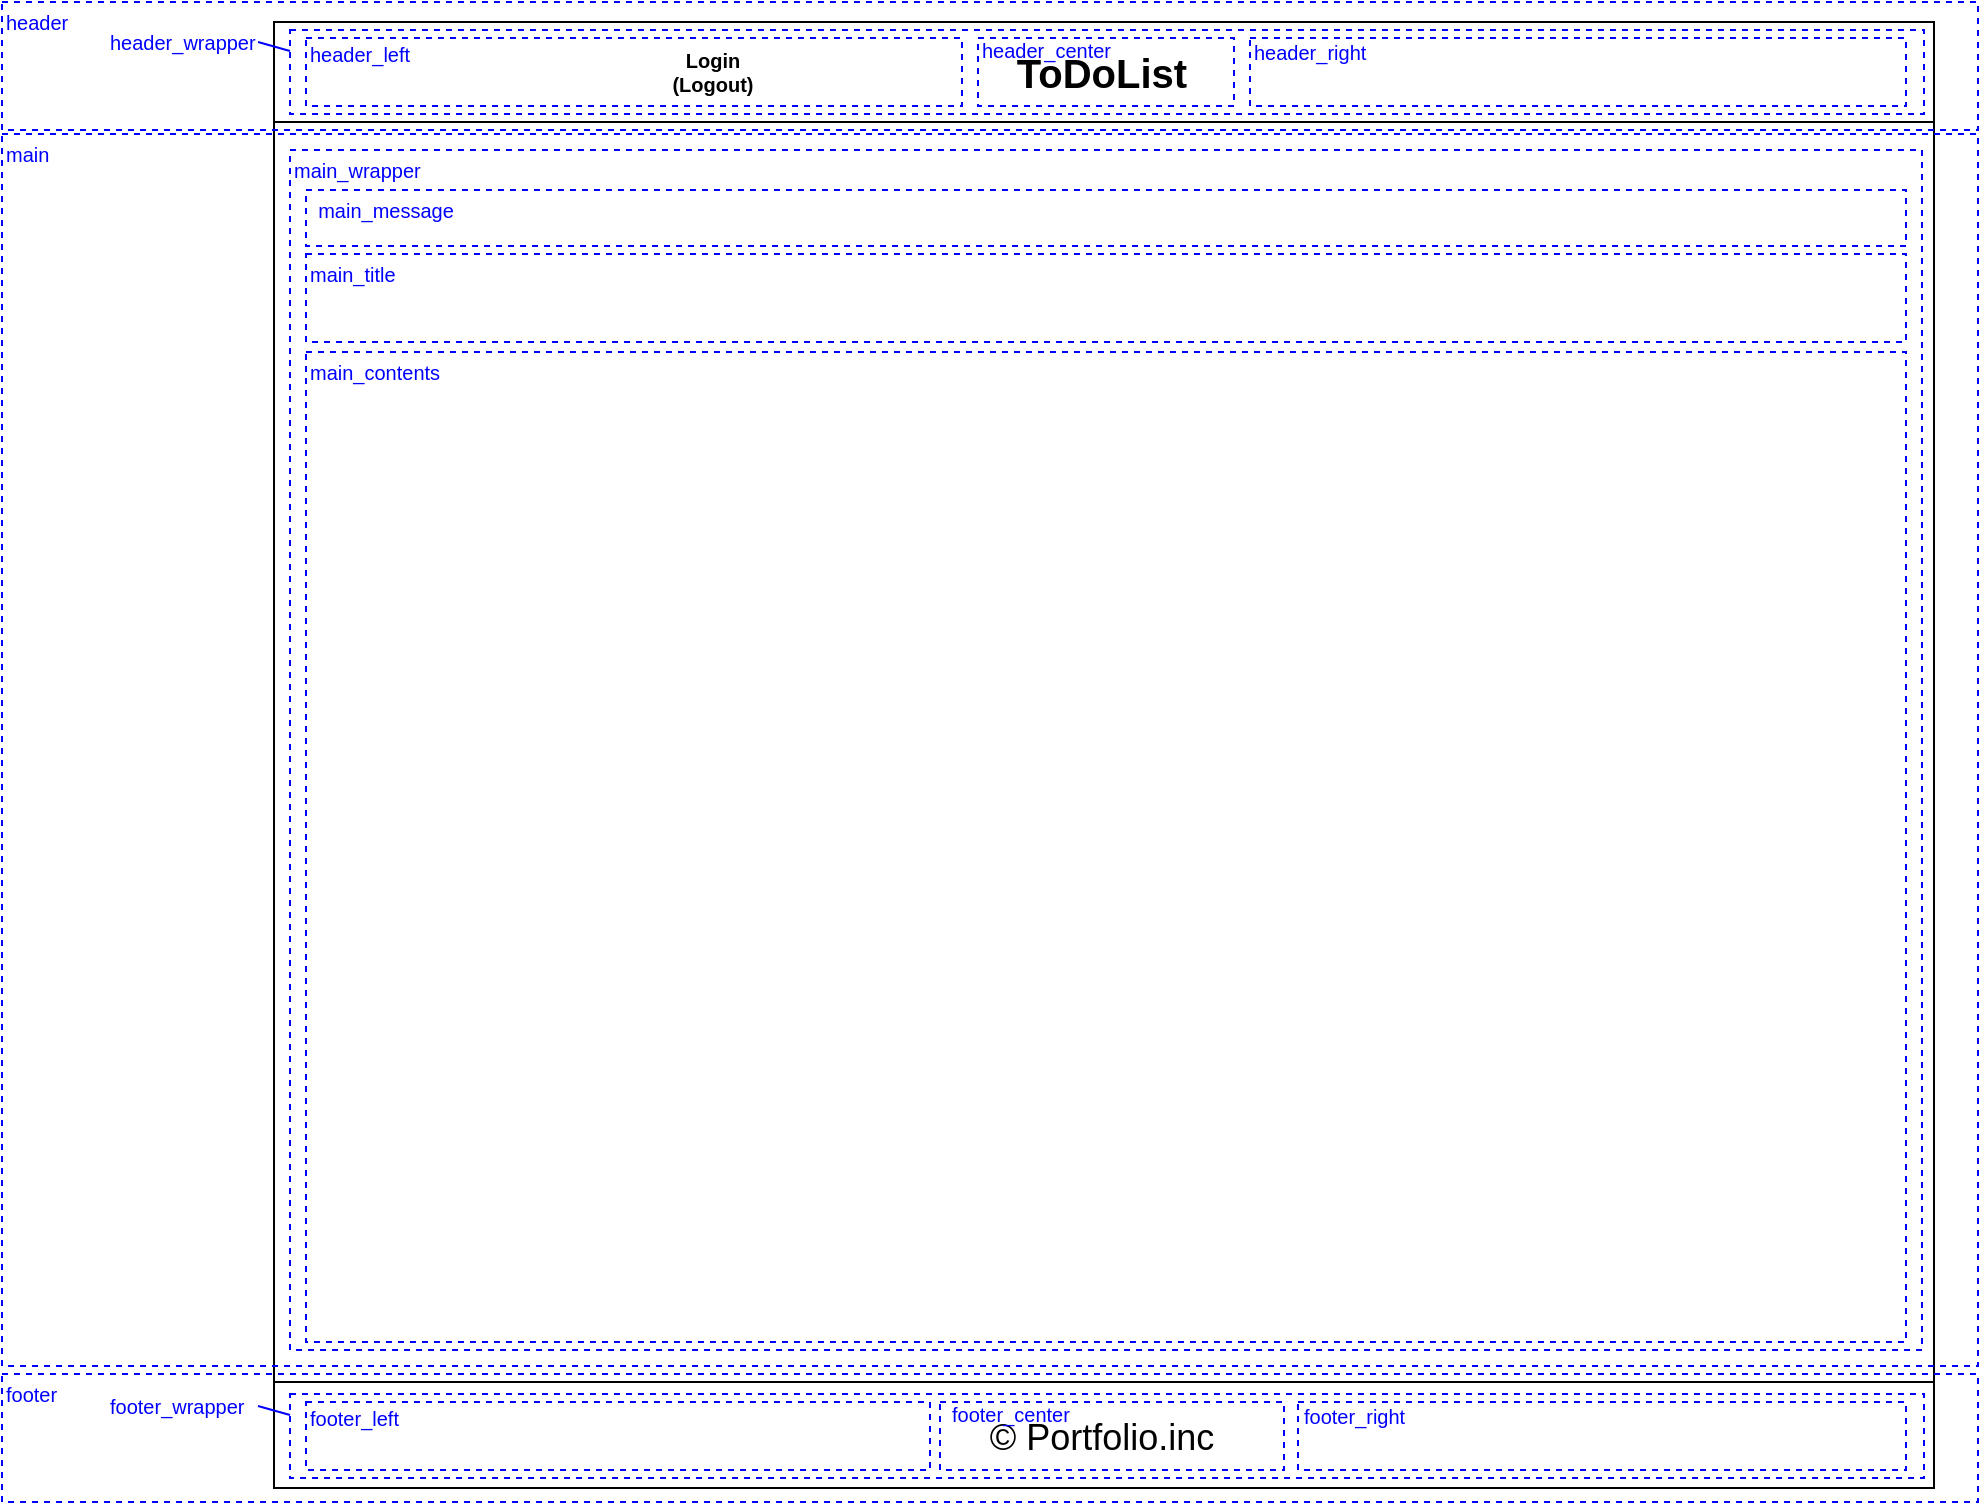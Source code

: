 <mxfile version="13.9.9" type="device"><diagram id="lAW5gfvQpGq91mGYDGwt" name="ページ1"><mxGraphModel dx="1537" dy="1614" grid="1" gridSize="4" guides="1" tooltips="1" connect="1" arrows="1" fold="1" page="1" pageScale="1" pageWidth="827" pageHeight="1169" math="0" shadow="0"><root><mxCell id="0"/><mxCell id="1" parent="0"/><mxCell id="tP_qFb6u1pj_dAxfEfU8-1" value="" style="rounded=0;whiteSpace=wrap;html=1;" parent="1" vertex="1"><mxGeometry width="830" height="730" as="geometry"/></mxCell><mxCell id="tP_qFb6u1pj_dAxfEfU8-2" value="" style="rounded=0;whiteSpace=wrap;html=1;" parent="1" vertex="1"><mxGeometry width="830" height="50" as="geometry"/></mxCell><mxCell id="tP_qFb6u1pj_dAxfEfU8-3" value="&lt;b&gt;&lt;font style=&quot;font-size: 20px&quot;&gt;ToDoList&lt;/font&gt;&lt;/b&gt;" style="text;html=1;strokeColor=none;fillColor=none;align=center;verticalAlign=middle;whiteSpace=wrap;rounded=0;strokeWidth=4;" parent="1" vertex="1"><mxGeometry x="334" y="10" width="160" height="30" as="geometry"/></mxCell><mxCell id="tP_qFb6u1pj_dAxfEfU8-4" value="&lt;span style=&quot;font-size: 10px;&quot;&gt;&lt;b style=&quot;font-size: 10px;&quot;&gt;Login&lt;br style=&quot;font-size: 10px;&quot;&gt;(Logout)&lt;br style=&quot;font-size: 10px;&quot;&gt;&lt;/b&gt;&lt;/span&gt;" style="text;html=1;strokeColor=none;fillColor=none;align=center;verticalAlign=middle;whiteSpace=wrap;rounded=0;strokeWidth=4;fontSize=10;" parent="1" vertex="1"><mxGeometry x="176" y="10" width="87" height="30" as="geometry"/></mxCell><mxCell id="tP_qFb6u1pj_dAxfEfU8-8" value="" style="rounded=0;whiteSpace=wrap;html=1;" parent="1" vertex="1"><mxGeometry y="680" width="830" height="53" as="geometry"/></mxCell><mxCell id="tP_qFb6u1pj_dAxfEfU8-9" value="&lt;font style=&quot;font-size: 18px&quot;&gt;© Portfolio.inc&lt;/font&gt;" style="text;html=1;strokeColor=none;fillColor=none;align=center;verticalAlign=middle;whiteSpace=wrap;rounded=0;fontSize=20;" parent="1" vertex="1"><mxGeometry x="298" y="696.5" width="232" height="20" as="geometry"/></mxCell><mxCell id="kghl92xcIvXxMICxUkg9-1" value="" style="rounded=0;whiteSpace=wrap;html=1;fillColor=none;dashed=1;strokeColor=#0000FF;" parent="1" vertex="1"><mxGeometry x="-136" y="-10" width="988" height="64" as="geometry"/></mxCell><mxCell id="kghl92xcIvXxMICxUkg9-2" value="" style="rounded=0;whiteSpace=wrap;html=1;fillColor=none;dashed=1;strokeColor=#0000FF;" parent="1" vertex="1"><mxGeometry x="-136" y="56" width="988" height="616" as="geometry"/></mxCell><mxCell id="kghl92xcIvXxMICxUkg9-3" value="" style="rounded=0;whiteSpace=wrap;html=1;fillColor=none;dashed=1;strokeColor=#0000FF;" parent="1" vertex="1"><mxGeometry x="-136" y="676" width="988" height="64" as="geometry"/></mxCell><mxCell id="kghl92xcIvXxMICxUkg9-4" value="header" style="text;html=1;strokeColor=none;fillColor=none;align=left;verticalAlign=middle;whiteSpace=wrap;rounded=0;dashed=1;fontColor=#0000FF;fontSize=10;" parent="1" vertex="1"><mxGeometry x="-136" y="-10" width="40" height="20" as="geometry"/></mxCell><mxCell id="kghl92xcIvXxMICxUkg9-5" value="main" style="text;html=1;strokeColor=none;fillColor=none;align=left;verticalAlign=middle;whiteSpace=wrap;rounded=0;dashed=1;fontColor=#0000FF;fontSize=10;" parent="1" vertex="1"><mxGeometry x="-136" y="56" width="40" height="20" as="geometry"/></mxCell><mxCell id="kghl92xcIvXxMICxUkg9-6" value="footer" style="text;html=1;strokeColor=none;fillColor=none;align=left;verticalAlign=middle;whiteSpace=wrap;rounded=0;dashed=1;fontColor=#0000FF;fontSize=10;" parent="1" vertex="1"><mxGeometry x="-136" y="676" width="40" height="20" as="geometry"/></mxCell><mxCell id="kghl92xcIvXxMICxUkg9-7" value="" style="rounded=0;whiteSpace=wrap;html=1;dashed=1;fillColor=none;strokeColor=#0000FF;" parent="1" vertex="1"><mxGeometry x="8" y="64" width="816" height="600" as="geometry"/></mxCell><mxCell id="kghl92xcIvXxMICxUkg9-8" value="main_wrapper" style="text;html=1;strokeColor=none;fillColor=none;align=left;verticalAlign=middle;whiteSpace=wrap;rounded=0;dashed=1;fontColor=#0000FF;fontSize=10;" parent="1" vertex="1"><mxGeometry x="8" y="64" width="80" height="20" as="geometry"/></mxCell><mxCell id="kghl92xcIvXxMICxUkg9-9" value="" style="rounded=0;whiteSpace=wrap;html=1;dashed=1;fillColor=none;strokeColor=#0000FF;" parent="1" vertex="1"><mxGeometry x="16" y="84" width="800" height="28" as="geometry"/></mxCell><mxCell id="kghl92xcIvXxMICxUkg9-10" value="" style="rounded=0;whiteSpace=wrap;html=1;dashed=1;fillColor=none;strokeColor=#0000FF;" parent="1" vertex="1"><mxGeometry x="16" y="116" width="800" height="44" as="geometry"/></mxCell><mxCell id="kghl92xcIvXxMICxUkg9-11" value="main_message" style="text;html=1;strokeColor=none;fillColor=none;align=center;verticalAlign=middle;whiteSpace=wrap;rounded=0;dashed=1;fontColor=#0000FF;fontSize=10;" parent="1" vertex="1"><mxGeometry x="16" y="84" width="80" height="20" as="geometry"/></mxCell><mxCell id="kghl92xcIvXxMICxUkg9-12" value="main_title" style="text;html=1;strokeColor=none;fillColor=none;align=left;verticalAlign=middle;whiteSpace=wrap;rounded=0;dashed=1;fontColor=#0000FF;fontSize=10;" parent="1" vertex="1"><mxGeometry x="16" y="116" width="80" height="20" as="geometry"/></mxCell><mxCell id="kghl92xcIvXxMICxUkg9-13" value="" style="rounded=0;whiteSpace=wrap;html=1;dashed=1;fillColor=none;strokeColor=#0000FF;" parent="1" vertex="1"><mxGeometry x="16" y="165" width="800" height="495" as="geometry"/></mxCell><mxCell id="kghl92xcIvXxMICxUkg9-14" value="main_contents" style="text;html=1;strokeColor=none;fillColor=none;align=left;verticalAlign=middle;whiteSpace=wrap;rounded=0;dashed=1;fontColor=#0000FF;fontSize=10;" parent="1" vertex="1"><mxGeometry x="16" y="165" width="80" height="20" as="geometry"/></mxCell><mxCell id="kghl92xcIvXxMICxUkg9-15" value="" style="rounded=0;whiteSpace=wrap;html=1;dashed=1;fillColor=none;align=left;strokeColor=#0000FF;" parent="1" vertex="1"><mxGeometry x="16" y="8" width="328" height="34" as="geometry"/></mxCell><mxCell id="kghl92xcIvXxMICxUkg9-16" value="" style="rounded=0;whiteSpace=wrap;html=1;dashed=1;fillColor=none;align=left;strokeColor=#0000FF;" parent="1" vertex="1"><mxGeometry x="352" y="8" width="128" height="34" as="geometry"/></mxCell><mxCell id="kghl92xcIvXxMICxUkg9-17" value="" style="rounded=0;whiteSpace=wrap;html=1;dashed=1;fillColor=none;align=left;strokeColor=#0000FF;" parent="1" vertex="1"><mxGeometry x="488" y="8" width="328" height="34" as="geometry"/></mxCell><mxCell id="kghl92xcIvXxMICxUkg9-18" value="header_left" style="text;html=1;strokeColor=none;fillColor=none;align=left;verticalAlign=middle;whiteSpace=wrap;rounded=0;dashed=1;fontColor=#0000FF;fontSize=10;" parent="1" vertex="1"><mxGeometry x="16" y="6" width="64" height="20" as="geometry"/></mxCell><mxCell id="kghl92xcIvXxMICxUkg9-19" value="header_center" style="text;html=1;strokeColor=none;fillColor=none;align=left;verticalAlign=middle;whiteSpace=wrap;rounded=0;dashed=1;fontColor=#0000FF;fontSize=10;" parent="1" vertex="1"><mxGeometry x="352" y="4" width="80" height="20" as="geometry"/></mxCell><mxCell id="kghl92xcIvXxMICxUkg9-20" value="header_right" style="text;html=1;strokeColor=none;fillColor=none;align=left;verticalAlign=middle;whiteSpace=wrap;rounded=0;dashed=1;fontColor=#0000FF;fontSize=10;" parent="1" vertex="1"><mxGeometry x="488" y="5" width="80" height="20" as="geometry"/></mxCell><mxCell id="kghl92xcIvXxMICxUkg9-22" value="" style="rounded=0;whiteSpace=wrap;html=1;dashed=1;fillColor=none;align=left;strokeColor=#0000FF;" parent="1" vertex="1"><mxGeometry x="8" y="4" width="817" height="42" as="geometry"/></mxCell><mxCell id="kghl92xcIvXxMICxUkg9-23" style="edgeStyle=orthogonalEdgeStyle;rounded=0;orthogonalLoop=1;jettySize=auto;html=1;exitX=0.5;exitY=1;exitDx=0;exitDy=0;fontColor=#0000FF;fontSize=10;" parent="1" source="kghl92xcIvXxMICxUkg9-18" target="kghl92xcIvXxMICxUkg9-18" edge="1"><mxGeometry relative="1" as="geometry"/></mxCell><mxCell id="kghl92xcIvXxMICxUkg9-34" value="header_wrapper" style="text;html=1;strokeColor=none;fillColor=none;align=left;verticalAlign=middle;whiteSpace=wrap;rounded=0;dashed=1;fontColor=#0000FF;fontSize=10;" parent="1" vertex="1"><mxGeometry x="-84" width="80" height="20" as="geometry"/></mxCell><mxCell id="kghl92xcIvXxMICxUkg9-35" style="edgeStyle=orthogonalEdgeStyle;rounded=0;orthogonalLoop=1;jettySize=auto;html=1;exitX=0.5;exitY=1;exitDx=0;exitDy=0;fontColor=#0000FF;fontSize=10;" parent="1" source="kghl92xcIvXxMICxUkg9-34" target="kghl92xcIvXxMICxUkg9-34" edge="1"><mxGeometry relative="1" as="geometry"/></mxCell><mxCell id="kghl92xcIvXxMICxUkg9-36" value="" style="endArrow=none;html=1;fontSize=10;fontColor=#0000FF;entryX=0;entryY=0.25;entryDx=0;entryDy=0;strokeColor=#0000FF;" parent="1" target="kghl92xcIvXxMICxUkg9-22" edge="1"><mxGeometry width="50" height="50" relative="1" as="geometry"><mxPoint x="-8" y="10" as="sourcePoint"/><mxPoint x="42" y="-40" as="targetPoint"/></mxGeometry></mxCell><mxCell id="kghl92xcIvXxMICxUkg9-41" value="" style="rounded=0;whiteSpace=wrap;html=1;dashed=1;fillColor=none;align=left;strokeColor=#0000FF;" parent="1" vertex="1"><mxGeometry x="16" y="690" width="312" height="34" as="geometry"/></mxCell><mxCell id="kghl92xcIvXxMICxUkg9-42" value="" style="rounded=0;whiteSpace=wrap;html=1;dashed=1;fillColor=none;align=left;strokeColor=#0000FF;" parent="1" vertex="1"><mxGeometry x="333" y="690" width="172" height="34" as="geometry"/></mxCell><mxCell id="kghl92xcIvXxMICxUkg9-43" value="" style="rounded=0;whiteSpace=wrap;html=1;dashed=1;fillColor=none;align=left;strokeColor=#0000FF;" parent="1" vertex="1"><mxGeometry x="512" y="690" width="304" height="34" as="geometry"/></mxCell><mxCell id="kghl92xcIvXxMICxUkg9-44" value="footer_left" style="text;html=1;strokeColor=none;fillColor=none;align=left;verticalAlign=middle;whiteSpace=wrap;rounded=0;dashed=1;fontColor=#0000FF;fontSize=10;" parent="1" vertex="1"><mxGeometry x="16" y="688" width="64" height="20" as="geometry"/></mxCell><mxCell id="kghl92xcIvXxMICxUkg9-45" value="footer_center" style="text;html=1;strokeColor=none;fillColor=none;align=left;verticalAlign=middle;whiteSpace=wrap;rounded=0;dashed=1;fontColor=#0000FF;fontSize=10;" parent="1" vertex="1"><mxGeometry x="337" y="686" width="72" height="20" as="geometry"/></mxCell><mxCell id="kghl92xcIvXxMICxUkg9-46" value="footer_right" style="text;html=1;strokeColor=none;fillColor=none;align=left;verticalAlign=middle;whiteSpace=wrap;rounded=0;dashed=1;fontColor=#0000FF;fontSize=10;" parent="1" vertex="1"><mxGeometry x="513" y="687" width="80" height="20" as="geometry"/></mxCell><mxCell id="kghl92xcIvXxMICxUkg9-47" value="" style="rounded=0;whiteSpace=wrap;html=1;dashed=1;fillColor=none;align=left;strokeColor=#0000FF;" parent="1" vertex="1"><mxGeometry x="8" y="686" width="817" height="42" as="geometry"/></mxCell><mxCell id="kghl92xcIvXxMICxUkg9-48" style="edgeStyle=orthogonalEdgeStyle;rounded=0;orthogonalLoop=1;jettySize=auto;html=1;exitX=0.5;exitY=1;exitDx=0;exitDy=0;fontColor=#0000FF;fontSize=10;" parent="1" source="kghl92xcIvXxMICxUkg9-44" target="kghl92xcIvXxMICxUkg9-44" edge="1"><mxGeometry relative="1" as="geometry"/></mxCell><mxCell id="kghl92xcIvXxMICxUkg9-49" value="footer_wrapper" style="text;html=1;strokeColor=none;fillColor=none;align=left;verticalAlign=middle;whiteSpace=wrap;rounded=0;dashed=1;fontColor=#0000FF;fontSize=10;" parent="1" vertex="1"><mxGeometry x="-84" y="682" width="80" height="20" as="geometry"/></mxCell><mxCell id="kghl92xcIvXxMICxUkg9-50" style="edgeStyle=orthogonalEdgeStyle;rounded=0;orthogonalLoop=1;jettySize=auto;html=1;exitX=0.5;exitY=1;exitDx=0;exitDy=0;fontColor=#0000FF;fontSize=10;" parent="1" source="kghl92xcIvXxMICxUkg9-49" target="kghl92xcIvXxMICxUkg9-49" edge="1"><mxGeometry relative="1" as="geometry"/></mxCell><mxCell id="kghl92xcIvXxMICxUkg9-51" value="" style="endArrow=none;html=1;fontSize=10;fontColor=#0000FF;entryX=0;entryY=0.25;entryDx=0;entryDy=0;strokeColor=#0000FF;" parent="1" target="kghl92xcIvXxMICxUkg9-47" edge="1"><mxGeometry width="50" height="50" relative="1" as="geometry"><mxPoint x="-8" y="692" as="sourcePoint"/><mxPoint x="42" y="642" as="targetPoint"/></mxGeometry></mxCell></root></mxGraphModel></diagram></mxfile>